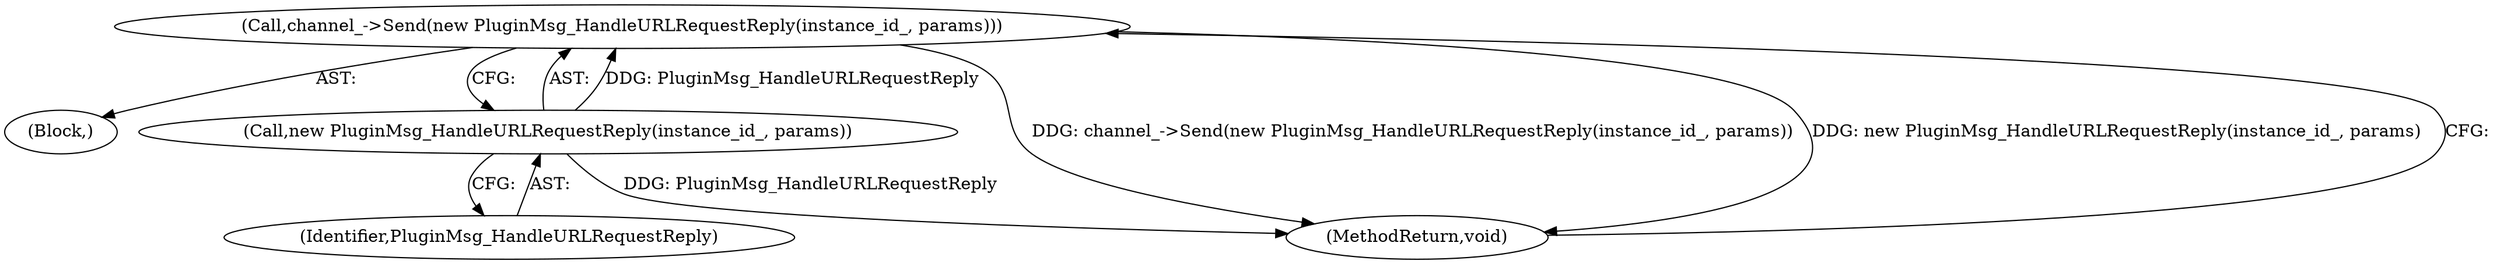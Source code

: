 digraph "1_Chrome_ea3d1d84be3d6f97bf50e76511c9e26af6895533_15@del" {
"1000150" [label="(Call,channel_->Send(new PluginMsg_HandleURLRequestReply(instance_id_, params)))"];
"1000151" [label="(Call,new PluginMsg_HandleURLRequestReply(instance_id_, params))"];
"1000106" [label="(Block,)"];
"1000153" [label="(MethodReturn,void)"];
"1000151" [label="(Call,new PluginMsg_HandleURLRequestReply(instance_id_, params))"];
"1000152" [label="(Identifier,PluginMsg_HandleURLRequestReply)"];
"1000150" [label="(Call,channel_->Send(new PluginMsg_HandleURLRequestReply(instance_id_, params)))"];
"1000150" -> "1000106"  [label="AST: "];
"1000150" -> "1000151"  [label="CFG: "];
"1000151" -> "1000150"  [label="AST: "];
"1000153" -> "1000150"  [label="CFG: "];
"1000150" -> "1000153"  [label="DDG: channel_->Send(new PluginMsg_HandleURLRequestReply(instance_id_, params))"];
"1000150" -> "1000153"  [label="DDG: new PluginMsg_HandleURLRequestReply(instance_id_, params)"];
"1000151" -> "1000150"  [label="DDG: PluginMsg_HandleURLRequestReply"];
"1000151" -> "1000152"  [label="CFG: "];
"1000152" -> "1000151"  [label="AST: "];
"1000151" -> "1000153"  [label="DDG: PluginMsg_HandleURLRequestReply"];
}
